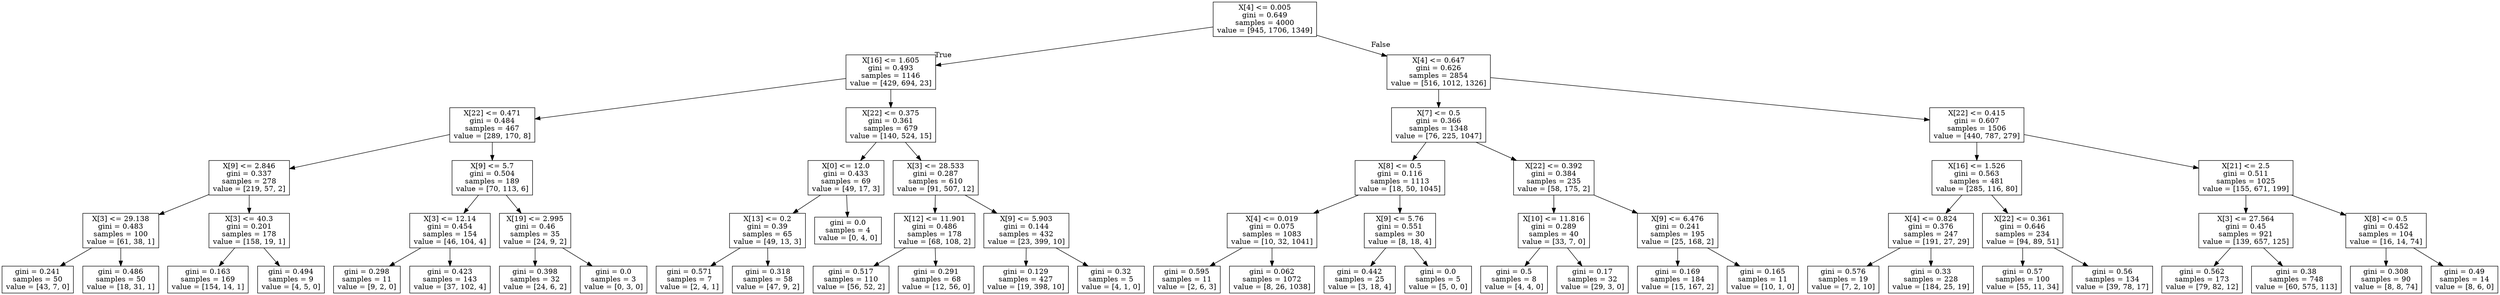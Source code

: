digraph Tree {
node [shape=box] ;
0 [label="X[4] <= 0.005\ngini = 0.649\nsamples = 4000\nvalue = [945, 1706, 1349]"] ;
1 [label="X[16] <= 1.605\ngini = 0.493\nsamples = 1146\nvalue = [429, 694, 23]"] ;
0 -> 1 [labeldistance=2.5, labelangle=45, headlabel="True"] ;
2 [label="X[22] <= 0.471\ngini = 0.484\nsamples = 467\nvalue = [289, 170, 8]"] ;
1 -> 2 ;
3 [label="X[9] <= 2.846\ngini = 0.337\nsamples = 278\nvalue = [219, 57, 2]"] ;
2 -> 3 ;
4 [label="X[3] <= 29.138\ngini = 0.483\nsamples = 100\nvalue = [61, 38, 1]"] ;
3 -> 4 ;
5 [label="gini = 0.241\nsamples = 50\nvalue = [43, 7, 0]"] ;
4 -> 5 ;
6 [label="gini = 0.486\nsamples = 50\nvalue = [18, 31, 1]"] ;
4 -> 6 ;
7 [label="X[3] <= 40.3\ngini = 0.201\nsamples = 178\nvalue = [158, 19, 1]"] ;
3 -> 7 ;
8 [label="gini = 0.163\nsamples = 169\nvalue = [154, 14, 1]"] ;
7 -> 8 ;
9 [label="gini = 0.494\nsamples = 9\nvalue = [4, 5, 0]"] ;
7 -> 9 ;
10 [label="X[9] <= 5.7\ngini = 0.504\nsamples = 189\nvalue = [70, 113, 6]"] ;
2 -> 10 ;
11 [label="X[3] <= 12.14\ngini = 0.454\nsamples = 154\nvalue = [46, 104, 4]"] ;
10 -> 11 ;
12 [label="gini = 0.298\nsamples = 11\nvalue = [9, 2, 0]"] ;
11 -> 12 ;
13 [label="gini = 0.423\nsamples = 143\nvalue = [37, 102, 4]"] ;
11 -> 13 ;
14 [label="X[19] <= 2.995\ngini = 0.46\nsamples = 35\nvalue = [24, 9, 2]"] ;
10 -> 14 ;
15 [label="gini = 0.398\nsamples = 32\nvalue = [24, 6, 2]"] ;
14 -> 15 ;
16 [label="gini = 0.0\nsamples = 3\nvalue = [0, 3, 0]"] ;
14 -> 16 ;
17 [label="X[22] <= 0.375\ngini = 0.361\nsamples = 679\nvalue = [140, 524, 15]"] ;
1 -> 17 ;
18 [label="X[0] <= 12.0\ngini = 0.433\nsamples = 69\nvalue = [49, 17, 3]"] ;
17 -> 18 ;
19 [label="X[13] <= 0.2\ngini = 0.39\nsamples = 65\nvalue = [49, 13, 3]"] ;
18 -> 19 ;
20 [label="gini = 0.571\nsamples = 7\nvalue = [2, 4, 1]"] ;
19 -> 20 ;
21 [label="gini = 0.318\nsamples = 58\nvalue = [47, 9, 2]"] ;
19 -> 21 ;
22 [label="gini = 0.0\nsamples = 4\nvalue = [0, 4, 0]"] ;
18 -> 22 ;
23 [label="X[3] <= 28.533\ngini = 0.287\nsamples = 610\nvalue = [91, 507, 12]"] ;
17 -> 23 ;
24 [label="X[12] <= 11.901\ngini = 0.486\nsamples = 178\nvalue = [68, 108, 2]"] ;
23 -> 24 ;
25 [label="gini = 0.517\nsamples = 110\nvalue = [56, 52, 2]"] ;
24 -> 25 ;
26 [label="gini = 0.291\nsamples = 68\nvalue = [12, 56, 0]"] ;
24 -> 26 ;
27 [label="X[9] <= 5.903\ngini = 0.144\nsamples = 432\nvalue = [23, 399, 10]"] ;
23 -> 27 ;
28 [label="gini = 0.129\nsamples = 427\nvalue = [19, 398, 10]"] ;
27 -> 28 ;
29 [label="gini = 0.32\nsamples = 5\nvalue = [4, 1, 0]"] ;
27 -> 29 ;
30 [label="X[4] <= 0.647\ngini = 0.626\nsamples = 2854\nvalue = [516, 1012, 1326]"] ;
0 -> 30 [labeldistance=2.5, labelangle=-45, headlabel="False"] ;
31 [label="X[7] <= 0.5\ngini = 0.366\nsamples = 1348\nvalue = [76, 225, 1047]"] ;
30 -> 31 ;
32 [label="X[8] <= 0.5\ngini = 0.116\nsamples = 1113\nvalue = [18, 50, 1045]"] ;
31 -> 32 ;
33 [label="X[4] <= 0.019\ngini = 0.075\nsamples = 1083\nvalue = [10, 32, 1041]"] ;
32 -> 33 ;
34 [label="gini = 0.595\nsamples = 11\nvalue = [2, 6, 3]"] ;
33 -> 34 ;
35 [label="gini = 0.062\nsamples = 1072\nvalue = [8, 26, 1038]"] ;
33 -> 35 ;
36 [label="X[9] <= 5.76\ngini = 0.551\nsamples = 30\nvalue = [8, 18, 4]"] ;
32 -> 36 ;
37 [label="gini = 0.442\nsamples = 25\nvalue = [3, 18, 4]"] ;
36 -> 37 ;
38 [label="gini = 0.0\nsamples = 5\nvalue = [5, 0, 0]"] ;
36 -> 38 ;
39 [label="X[22] <= 0.392\ngini = 0.384\nsamples = 235\nvalue = [58, 175, 2]"] ;
31 -> 39 ;
40 [label="X[10] <= 11.816\ngini = 0.289\nsamples = 40\nvalue = [33, 7, 0]"] ;
39 -> 40 ;
41 [label="gini = 0.5\nsamples = 8\nvalue = [4, 4, 0]"] ;
40 -> 41 ;
42 [label="gini = 0.17\nsamples = 32\nvalue = [29, 3, 0]"] ;
40 -> 42 ;
43 [label="X[9] <= 6.476\ngini = 0.241\nsamples = 195\nvalue = [25, 168, 2]"] ;
39 -> 43 ;
44 [label="gini = 0.169\nsamples = 184\nvalue = [15, 167, 2]"] ;
43 -> 44 ;
45 [label="gini = 0.165\nsamples = 11\nvalue = [10, 1, 0]"] ;
43 -> 45 ;
46 [label="X[22] <= 0.415\ngini = 0.607\nsamples = 1506\nvalue = [440, 787, 279]"] ;
30 -> 46 ;
47 [label="X[16] <= 1.526\ngini = 0.563\nsamples = 481\nvalue = [285, 116, 80]"] ;
46 -> 47 ;
48 [label="X[4] <= 0.824\ngini = 0.376\nsamples = 247\nvalue = [191, 27, 29]"] ;
47 -> 48 ;
49 [label="gini = 0.576\nsamples = 19\nvalue = [7, 2, 10]"] ;
48 -> 49 ;
50 [label="gini = 0.33\nsamples = 228\nvalue = [184, 25, 19]"] ;
48 -> 50 ;
51 [label="X[22] <= 0.361\ngini = 0.646\nsamples = 234\nvalue = [94, 89, 51]"] ;
47 -> 51 ;
52 [label="gini = 0.57\nsamples = 100\nvalue = [55, 11, 34]"] ;
51 -> 52 ;
53 [label="gini = 0.56\nsamples = 134\nvalue = [39, 78, 17]"] ;
51 -> 53 ;
54 [label="X[21] <= 2.5\ngini = 0.511\nsamples = 1025\nvalue = [155, 671, 199]"] ;
46 -> 54 ;
55 [label="X[3] <= 27.564\ngini = 0.45\nsamples = 921\nvalue = [139, 657, 125]"] ;
54 -> 55 ;
56 [label="gini = 0.562\nsamples = 173\nvalue = [79, 82, 12]"] ;
55 -> 56 ;
57 [label="gini = 0.38\nsamples = 748\nvalue = [60, 575, 113]"] ;
55 -> 57 ;
58 [label="X[8] <= 0.5\ngini = 0.452\nsamples = 104\nvalue = [16, 14, 74]"] ;
54 -> 58 ;
59 [label="gini = 0.308\nsamples = 90\nvalue = [8, 8, 74]"] ;
58 -> 59 ;
60 [label="gini = 0.49\nsamples = 14\nvalue = [8, 6, 0]"] ;
58 -> 60 ;
}